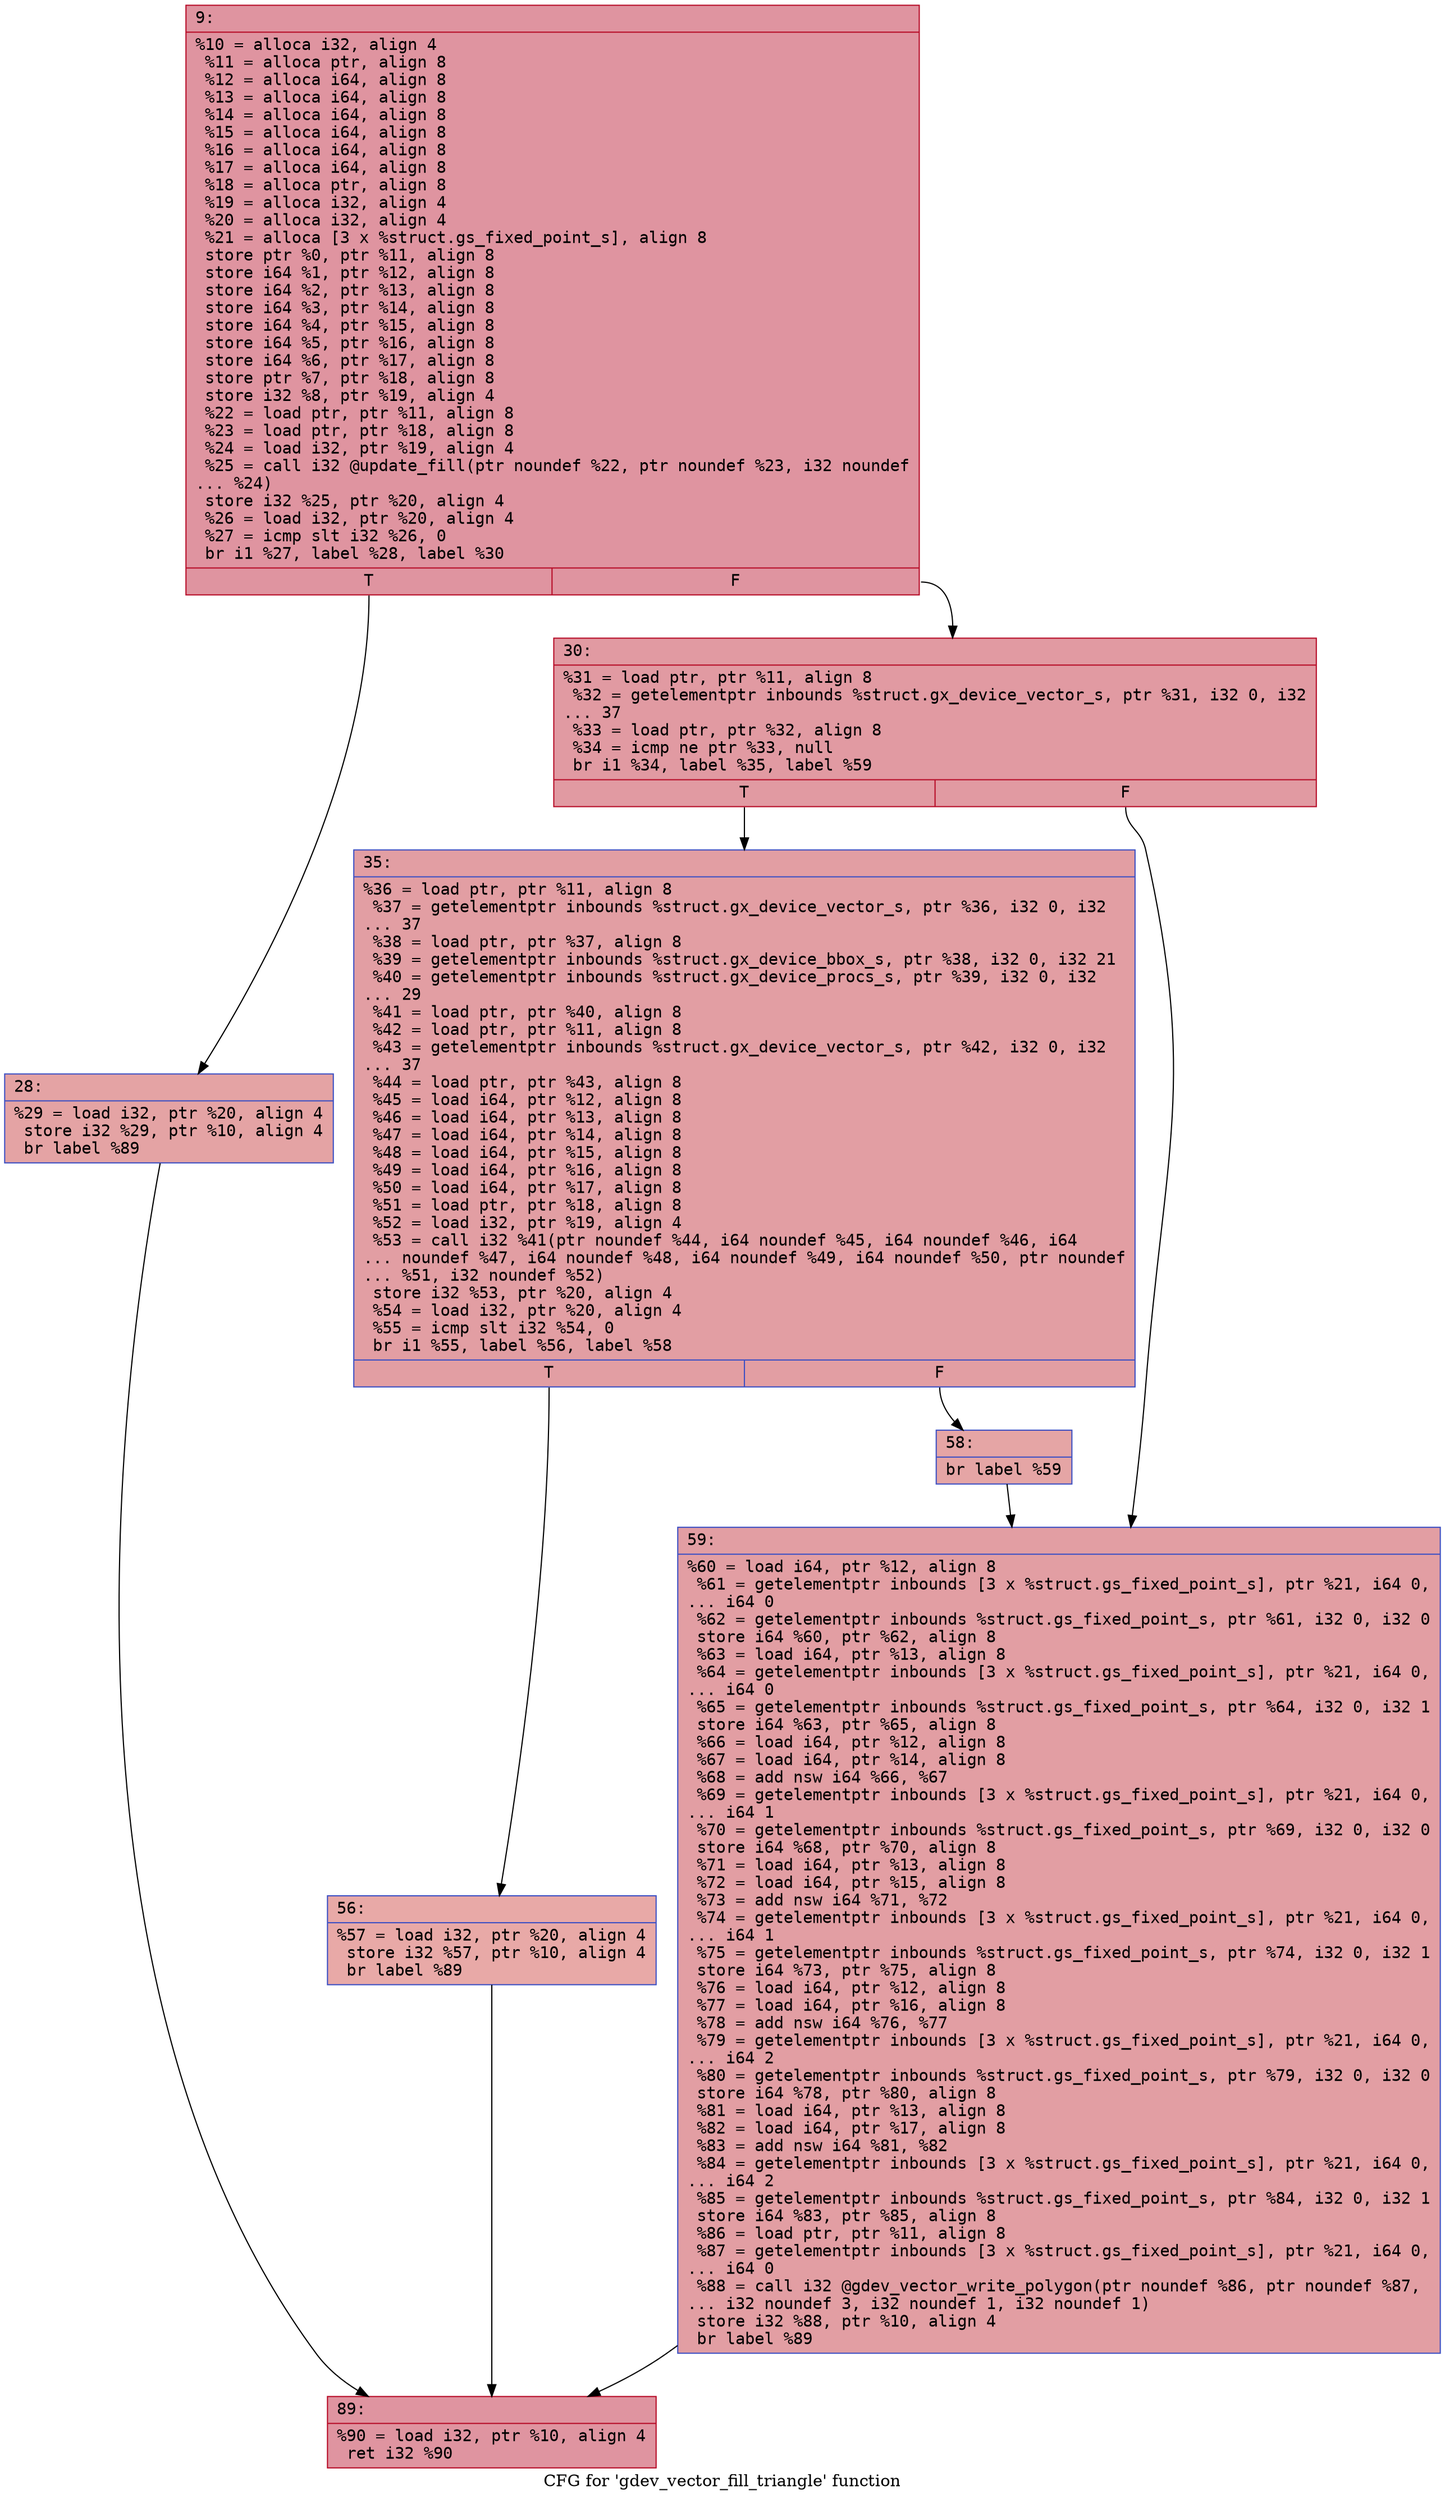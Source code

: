 digraph "CFG for 'gdev_vector_fill_triangle' function" {
	label="CFG for 'gdev_vector_fill_triangle' function";

	Node0x6000009c8a50 [shape=record,color="#b70d28ff", style=filled, fillcolor="#b70d2870" fontname="Courier",label="{9:\l|  %10 = alloca i32, align 4\l  %11 = alloca ptr, align 8\l  %12 = alloca i64, align 8\l  %13 = alloca i64, align 8\l  %14 = alloca i64, align 8\l  %15 = alloca i64, align 8\l  %16 = alloca i64, align 8\l  %17 = alloca i64, align 8\l  %18 = alloca ptr, align 8\l  %19 = alloca i32, align 4\l  %20 = alloca i32, align 4\l  %21 = alloca [3 x %struct.gs_fixed_point_s], align 8\l  store ptr %0, ptr %11, align 8\l  store i64 %1, ptr %12, align 8\l  store i64 %2, ptr %13, align 8\l  store i64 %3, ptr %14, align 8\l  store i64 %4, ptr %15, align 8\l  store i64 %5, ptr %16, align 8\l  store i64 %6, ptr %17, align 8\l  store ptr %7, ptr %18, align 8\l  store i32 %8, ptr %19, align 4\l  %22 = load ptr, ptr %11, align 8\l  %23 = load ptr, ptr %18, align 8\l  %24 = load i32, ptr %19, align 4\l  %25 = call i32 @update_fill(ptr noundef %22, ptr noundef %23, i32 noundef\l... %24)\l  store i32 %25, ptr %20, align 4\l  %26 = load i32, ptr %20, align 4\l  %27 = icmp slt i32 %26, 0\l  br i1 %27, label %28, label %30\l|{<s0>T|<s1>F}}"];
	Node0x6000009c8a50:s0 -> Node0x6000009c8aa0[tooltip="9 -> 28\nProbability 37.50%" ];
	Node0x6000009c8a50:s1 -> Node0x6000009c8af0[tooltip="9 -> 30\nProbability 62.50%" ];
	Node0x6000009c8aa0 [shape=record,color="#3d50c3ff", style=filled, fillcolor="#c32e3170" fontname="Courier",label="{28:\l|  %29 = load i32, ptr %20, align 4\l  store i32 %29, ptr %10, align 4\l  br label %89\l}"];
	Node0x6000009c8aa0 -> Node0x6000009c8c80[tooltip="28 -> 89\nProbability 100.00%" ];
	Node0x6000009c8af0 [shape=record,color="#b70d28ff", style=filled, fillcolor="#bb1b2c70" fontname="Courier",label="{30:\l|  %31 = load ptr, ptr %11, align 8\l  %32 = getelementptr inbounds %struct.gx_device_vector_s, ptr %31, i32 0, i32\l... 37\l  %33 = load ptr, ptr %32, align 8\l  %34 = icmp ne ptr %33, null\l  br i1 %34, label %35, label %59\l|{<s0>T|<s1>F}}"];
	Node0x6000009c8af0:s0 -> Node0x6000009c8b40[tooltip="30 -> 35\nProbability 62.50%" ];
	Node0x6000009c8af0:s1 -> Node0x6000009c8c30[tooltip="30 -> 59\nProbability 37.50%" ];
	Node0x6000009c8b40 [shape=record,color="#3d50c3ff", style=filled, fillcolor="#be242e70" fontname="Courier",label="{35:\l|  %36 = load ptr, ptr %11, align 8\l  %37 = getelementptr inbounds %struct.gx_device_vector_s, ptr %36, i32 0, i32\l... 37\l  %38 = load ptr, ptr %37, align 8\l  %39 = getelementptr inbounds %struct.gx_device_bbox_s, ptr %38, i32 0, i32 21\l  %40 = getelementptr inbounds %struct.gx_device_procs_s, ptr %39, i32 0, i32\l... 29\l  %41 = load ptr, ptr %40, align 8\l  %42 = load ptr, ptr %11, align 8\l  %43 = getelementptr inbounds %struct.gx_device_vector_s, ptr %42, i32 0, i32\l... 37\l  %44 = load ptr, ptr %43, align 8\l  %45 = load i64, ptr %12, align 8\l  %46 = load i64, ptr %13, align 8\l  %47 = load i64, ptr %14, align 8\l  %48 = load i64, ptr %15, align 8\l  %49 = load i64, ptr %16, align 8\l  %50 = load i64, ptr %17, align 8\l  %51 = load ptr, ptr %18, align 8\l  %52 = load i32, ptr %19, align 4\l  %53 = call i32 %41(ptr noundef %44, i64 noundef %45, i64 noundef %46, i64\l... noundef %47, i64 noundef %48, i64 noundef %49, i64 noundef %50, ptr noundef\l... %51, i32 noundef %52)\l  store i32 %53, ptr %20, align 4\l  %54 = load i32, ptr %20, align 4\l  %55 = icmp slt i32 %54, 0\l  br i1 %55, label %56, label %58\l|{<s0>T|<s1>F}}"];
	Node0x6000009c8b40:s0 -> Node0x6000009c8b90[tooltip="35 -> 56\nProbability 37.50%" ];
	Node0x6000009c8b40:s1 -> Node0x6000009c8be0[tooltip="35 -> 58\nProbability 62.50%" ];
	Node0x6000009c8b90 [shape=record,color="#3d50c3ff", style=filled, fillcolor="#ca3b3770" fontname="Courier",label="{56:\l|  %57 = load i32, ptr %20, align 4\l  store i32 %57, ptr %10, align 4\l  br label %89\l}"];
	Node0x6000009c8b90 -> Node0x6000009c8c80[tooltip="56 -> 89\nProbability 100.00%" ];
	Node0x6000009c8be0 [shape=record,color="#3d50c3ff", style=filled, fillcolor="#c5333470" fontname="Courier",label="{58:\l|  br label %59\l}"];
	Node0x6000009c8be0 -> Node0x6000009c8c30[tooltip="58 -> 59\nProbability 100.00%" ];
	Node0x6000009c8c30 [shape=record,color="#3d50c3ff", style=filled, fillcolor="#be242e70" fontname="Courier",label="{59:\l|  %60 = load i64, ptr %12, align 8\l  %61 = getelementptr inbounds [3 x %struct.gs_fixed_point_s], ptr %21, i64 0,\l... i64 0\l  %62 = getelementptr inbounds %struct.gs_fixed_point_s, ptr %61, i32 0, i32 0\l  store i64 %60, ptr %62, align 8\l  %63 = load i64, ptr %13, align 8\l  %64 = getelementptr inbounds [3 x %struct.gs_fixed_point_s], ptr %21, i64 0,\l... i64 0\l  %65 = getelementptr inbounds %struct.gs_fixed_point_s, ptr %64, i32 0, i32 1\l  store i64 %63, ptr %65, align 8\l  %66 = load i64, ptr %12, align 8\l  %67 = load i64, ptr %14, align 8\l  %68 = add nsw i64 %66, %67\l  %69 = getelementptr inbounds [3 x %struct.gs_fixed_point_s], ptr %21, i64 0,\l... i64 1\l  %70 = getelementptr inbounds %struct.gs_fixed_point_s, ptr %69, i32 0, i32 0\l  store i64 %68, ptr %70, align 8\l  %71 = load i64, ptr %13, align 8\l  %72 = load i64, ptr %15, align 8\l  %73 = add nsw i64 %71, %72\l  %74 = getelementptr inbounds [3 x %struct.gs_fixed_point_s], ptr %21, i64 0,\l... i64 1\l  %75 = getelementptr inbounds %struct.gs_fixed_point_s, ptr %74, i32 0, i32 1\l  store i64 %73, ptr %75, align 8\l  %76 = load i64, ptr %12, align 8\l  %77 = load i64, ptr %16, align 8\l  %78 = add nsw i64 %76, %77\l  %79 = getelementptr inbounds [3 x %struct.gs_fixed_point_s], ptr %21, i64 0,\l... i64 2\l  %80 = getelementptr inbounds %struct.gs_fixed_point_s, ptr %79, i32 0, i32 0\l  store i64 %78, ptr %80, align 8\l  %81 = load i64, ptr %13, align 8\l  %82 = load i64, ptr %17, align 8\l  %83 = add nsw i64 %81, %82\l  %84 = getelementptr inbounds [3 x %struct.gs_fixed_point_s], ptr %21, i64 0,\l... i64 2\l  %85 = getelementptr inbounds %struct.gs_fixed_point_s, ptr %84, i32 0, i32 1\l  store i64 %83, ptr %85, align 8\l  %86 = load ptr, ptr %11, align 8\l  %87 = getelementptr inbounds [3 x %struct.gs_fixed_point_s], ptr %21, i64 0,\l... i64 0\l  %88 = call i32 @gdev_vector_write_polygon(ptr noundef %86, ptr noundef %87,\l... i32 noundef 3, i32 noundef 1, i32 noundef 1)\l  store i32 %88, ptr %10, align 4\l  br label %89\l}"];
	Node0x6000009c8c30 -> Node0x6000009c8c80[tooltip="59 -> 89\nProbability 100.00%" ];
	Node0x6000009c8c80 [shape=record,color="#b70d28ff", style=filled, fillcolor="#b70d2870" fontname="Courier",label="{89:\l|  %90 = load i32, ptr %10, align 4\l  ret i32 %90\l}"];
}
